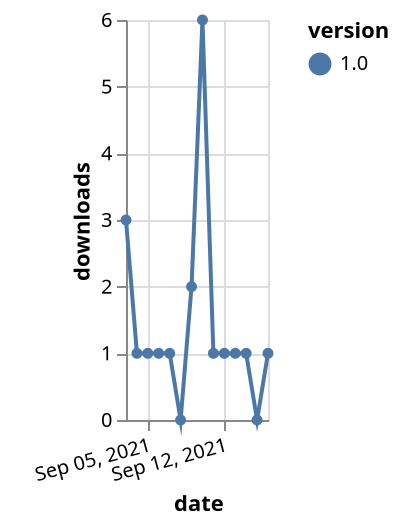 {"$schema": "https://vega.github.io/schema/vega-lite/v5.json", "description": "A simple bar chart with embedded data.", "data": {"values": [{"date": "2021-09-03", "total": 282, "delta": 3, "version": "1.0"}, {"date": "2021-09-04", "total": 283, "delta": 1, "version": "1.0"}, {"date": "2021-09-05", "total": 284, "delta": 1, "version": "1.0"}, {"date": "2021-09-06", "total": 285, "delta": 1, "version": "1.0"}, {"date": "2021-09-07", "total": 286, "delta": 1, "version": "1.0"}, {"date": "2021-09-08", "total": 286, "delta": 0, "version": "1.0"}, {"date": "2021-09-09", "total": 288, "delta": 2, "version": "1.0"}, {"date": "2021-09-10", "total": 294, "delta": 6, "version": "1.0"}, {"date": "2021-09-11", "total": 295, "delta": 1, "version": "1.0"}, {"date": "2021-09-12", "total": 296, "delta": 1, "version": "1.0"}, {"date": "2021-09-13", "total": 297, "delta": 1, "version": "1.0"}, {"date": "2021-09-14", "total": 298, "delta": 1, "version": "1.0"}, {"date": "2021-09-15", "total": 298, "delta": 0, "version": "1.0"}, {"date": "2021-09-16", "total": 299, "delta": 1, "version": "1.0"}]}, "width": "container", "mark": {"type": "line", "point": {"filled": true}}, "encoding": {"x": {"field": "date", "type": "temporal", "timeUnit": "yearmonthdate", "title": "date", "axis": {"labelAngle": -15}}, "y": {"field": "delta", "type": "quantitative", "title": "downloads"}, "color": {"field": "version", "type": "nominal"}, "tooltip": {"field": "delta"}}}